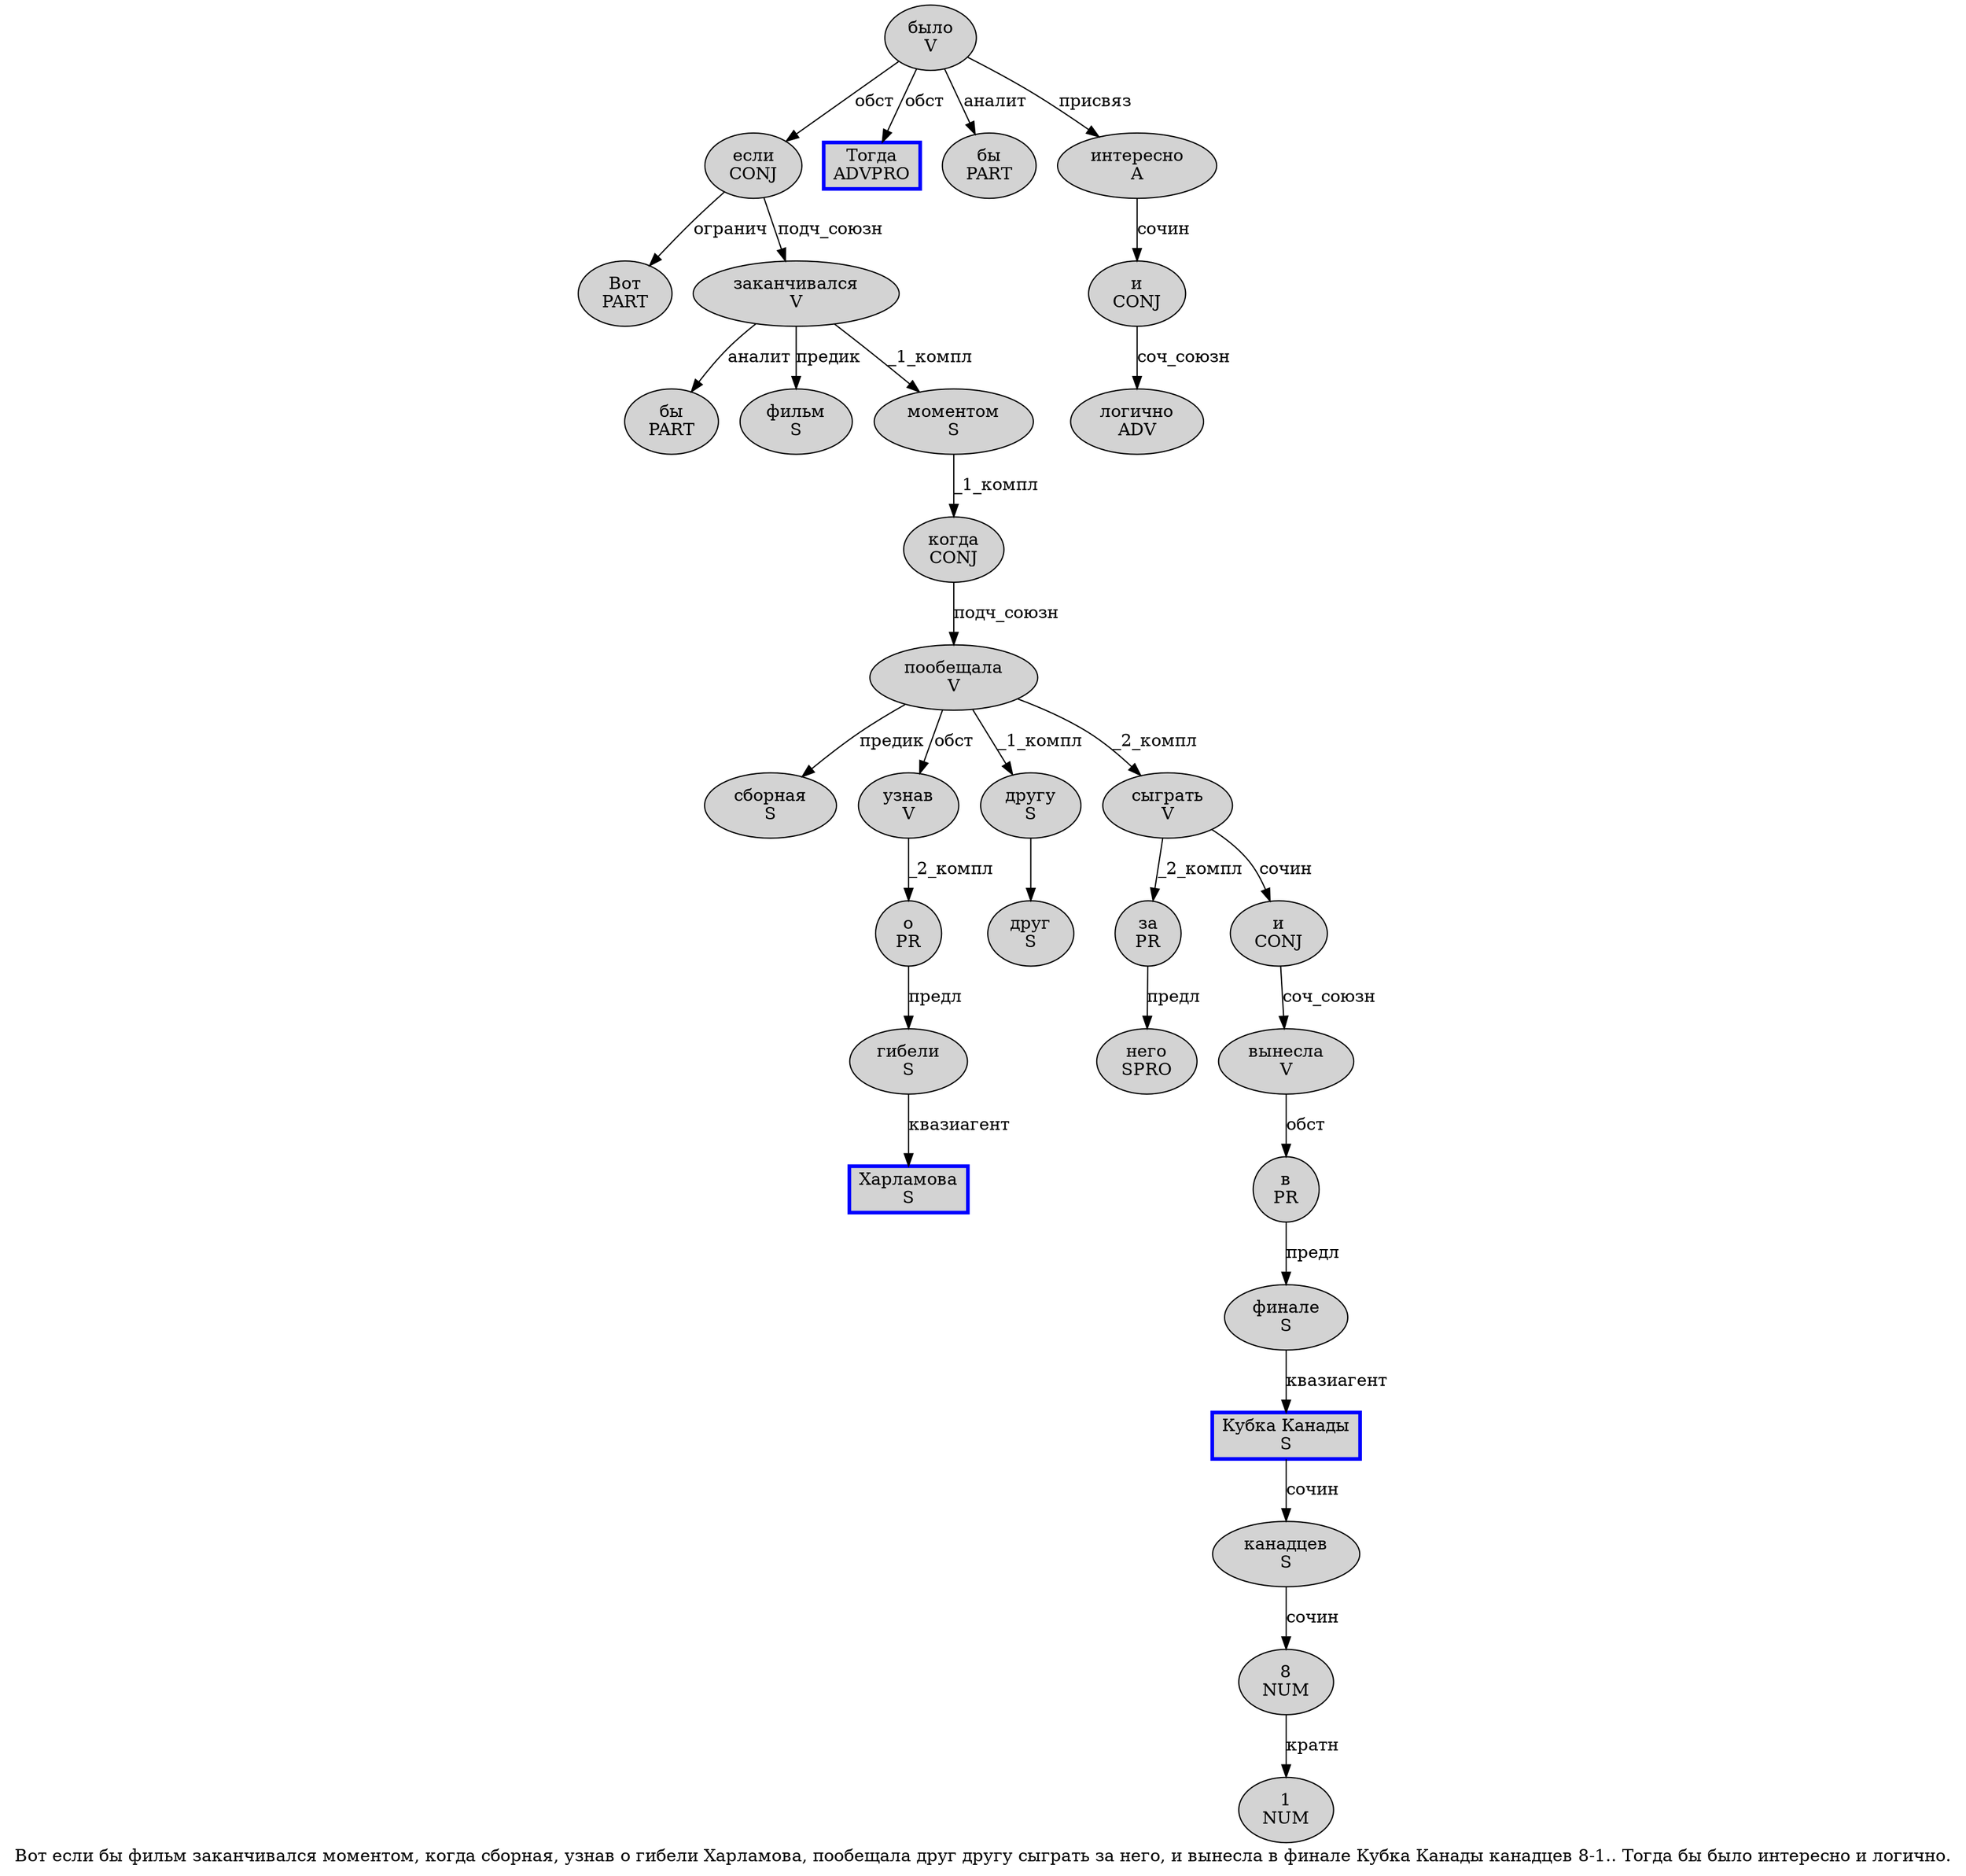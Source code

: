 digraph SENTENCE_3220 {
	graph [label="Вот если бы фильм заканчивался моментом, когда сборная, узнав о гибели Харламова, пообещала друг другу сыграть за него, и вынесла в финале Кубка Канады канадцев 8-1.. Тогда бы было интересно и логично."]
	node [style=filled]
		0 [label="Вот
PART" color="" fillcolor=lightgray penwidth=1 shape=ellipse]
		1 [label="если
CONJ" color="" fillcolor=lightgray penwidth=1 shape=ellipse]
		2 [label="бы
PART" color="" fillcolor=lightgray penwidth=1 shape=ellipse]
		3 [label="фильм
S" color="" fillcolor=lightgray penwidth=1 shape=ellipse]
		4 [label="заканчивался
V" color="" fillcolor=lightgray penwidth=1 shape=ellipse]
		5 [label="моментом
S" color="" fillcolor=lightgray penwidth=1 shape=ellipse]
		7 [label="когда
CONJ" color="" fillcolor=lightgray penwidth=1 shape=ellipse]
		8 [label="сборная
S" color="" fillcolor=lightgray penwidth=1 shape=ellipse]
		10 [label="узнав
V" color="" fillcolor=lightgray penwidth=1 shape=ellipse]
		11 [label="о
PR" color="" fillcolor=lightgray penwidth=1 shape=ellipse]
		12 [label="гибели
S" color="" fillcolor=lightgray penwidth=1 shape=ellipse]
		13 [label="Харламова
S" color=blue fillcolor=lightgray penwidth=3 shape=box]
		15 [label="пообещала
V" color="" fillcolor=lightgray penwidth=1 shape=ellipse]
		16 [label="друг
S" color="" fillcolor=lightgray penwidth=1 shape=ellipse]
		17 [label="другу
S" color="" fillcolor=lightgray penwidth=1 shape=ellipse]
		18 [label="сыграть
V" color="" fillcolor=lightgray penwidth=1 shape=ellipse]
		19 [label="за
PR" color="" fillcolor=lightgray penwidth=1 shape=ellipse]
		20 [label="него
SPRO" color="" fillcolor=lightgray penwidth=1 shape=ellipse]
		22 [label="и
CONJ" color="" fillcolor=lightgray penwidth=1 shape=ellipse]
		23 [label="вынесла
V" color="" fillcolor=lightgray penwidth=1 shape=ellipse]
		24 [label="в
PR" color="" fillcolor=lightgray penwidth=1 shape=ellipse]
		25 [label="финале
S" color="" fillcolor=lightgray penwidth=1 shape=ellipse]
		26 [label="Кубка Канады
S" color=blue fillcolor=lightgray penwidth=3 shape=box]
		27 [label="канадцев
S" color="" fillcolor=lightgray penwidth=1 shape=ellipse]
		28 [label="8
NUM" color="" fillcolor=lightgray penwidth=1 shape=ellipse]
		30 [label="1
NUM" color="" fillcolor=lightgray penwidth=1 shape=ellipse]
		32 [label="Тогда
ADVPRO" color=blue fillcolor=lightgray penwidth=3 shape=box]
		33 [label="бы
PART" color="" fillcolor=lightgray penwidth=1 shape=ellipse]
		34 [label="было
V" color="" fillcolor=lightgray penwidth=1 shape=ellipse]
		35 [label="интересно
A" color="" fillcolor=lightgray penwidth=1 shape=ellipse]
		36 [label="и
CONJ" color="" fillcolor=lightgray penwidth=1 shape=ellipse]
		37 [label="логично
ADV" color="" fillcolor=lightgray penwidth=1 shape=ellipse]
			10 -> 11 [label="_2_компл"]
			25 -> 26 [label="квазиагент"]
			34 -> 1 [label="обст"]
			34 -> 32 [label="обст"]
			34 -> 33 [label="аналит"]
			34 -> 35 [label="присвяз"]
			11 -> 12 [label="предл"]
			15 -> 8 [label="предик"]
			15 -> 10 [label="обст"]
			15 -> 17 [label="_1_компл"]
			15 -> 18 [label="_2_компл"]
			18 -> 19 [label="_2_компл"]
			18 -> 22 [label="сочин"]
			1 -> 0 [label="огранич"]
			1 -> 4 [label="подч_союзн"]
			12 -> 13 [label="квазиагент"]
			27 -> 28 [label="сочин"]
			4 -> 2 [label="аналит"]
			4 -> 3 [label="предик"]
			4 -> 5 [label="_1_компл"]
			35 -> 36 [label="сочин"]
			17 -> 16
			22 -> 23 [label="соч_союзн"]
			24 -> 25 [label="предл"]
			19 -> 20 [label="предл"]
			36 -> 37 [label="соч_союзн"]
			28 -> 30 [label="кратн"]
			5 -> 7 [label="_1_компл"]
			26 -> 27 [label="сочин"]
			7 -> 15 [label="подч_союзн"]
			23 -> 24 [label="обст"]
}